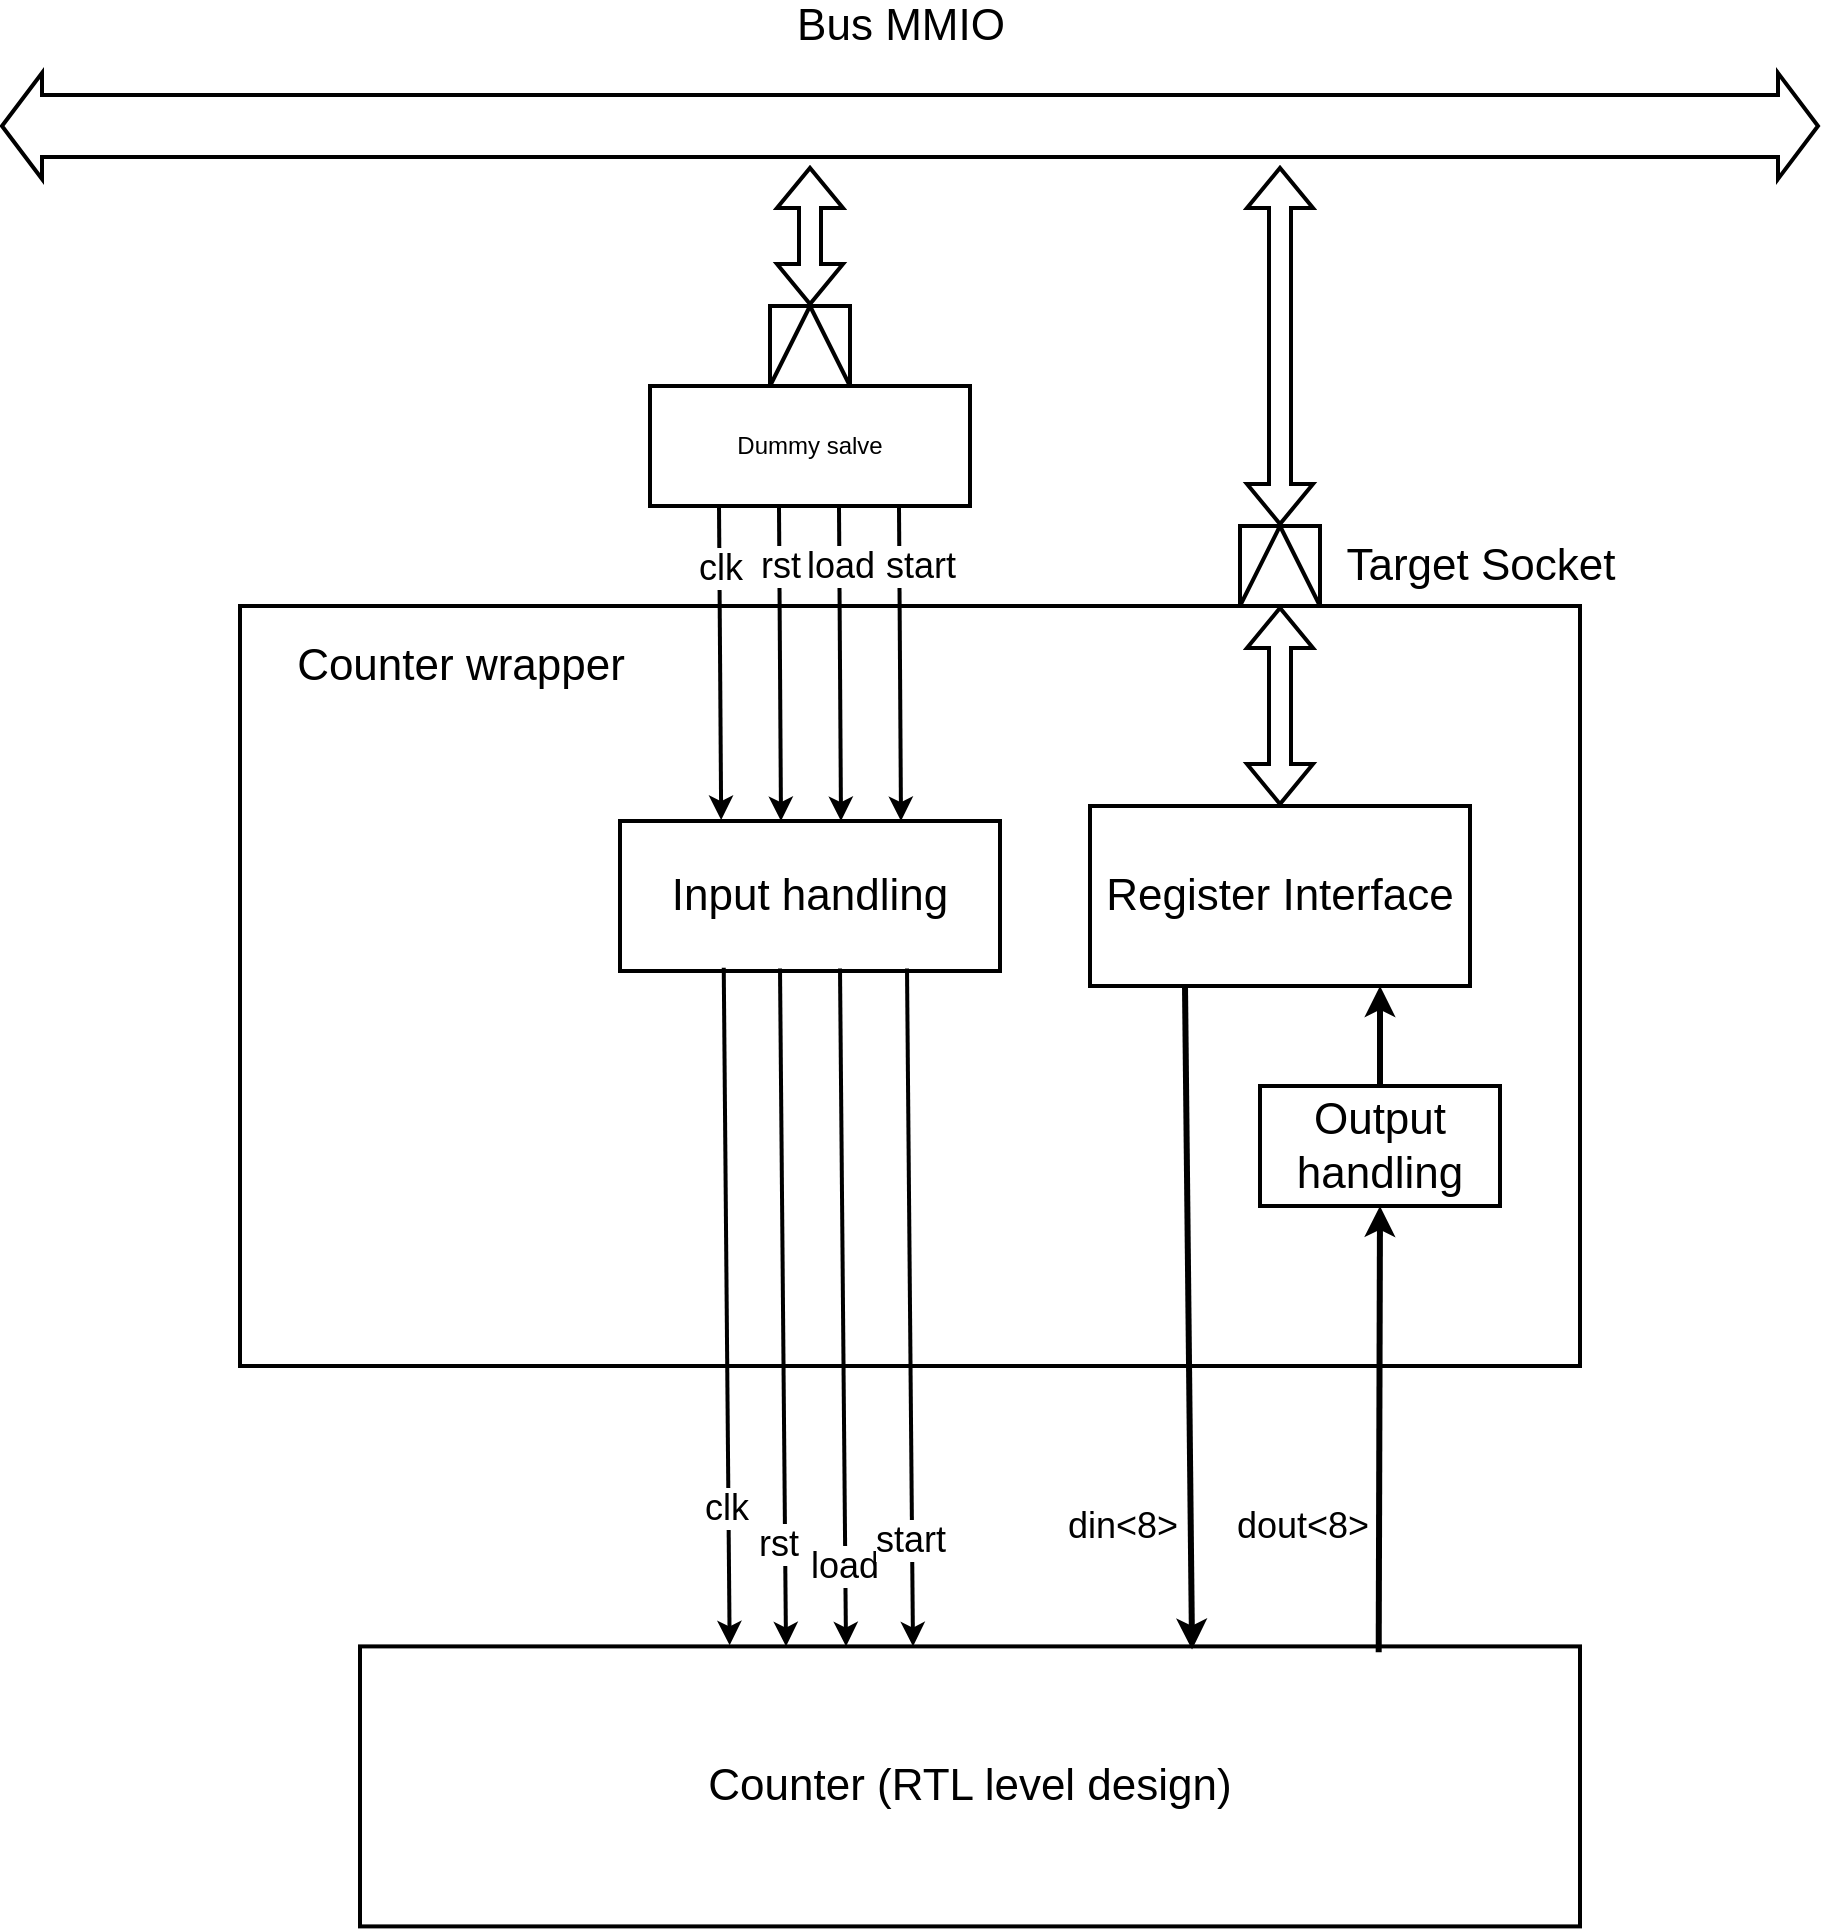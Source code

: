 <mxfile version="24.7.5">
  <diagram name="Counter" id="JUNGyigB4gi4Dt59CXMW">
    <mxGraphModel dx="2606" dy="1686" grid="0" gridSize="10" guides="1" tooltips="1" connect="1" arrows="1" fold="1" page="0" pageScale="1" pageWidth="850" pageHeight="1100" math="0" shadow="0">
      <root>
        <mxCell id="0" />
        <mxCell id="1" parent="0" />
        <mxCell id="6v0HzGc5-acVFd1LPyg0-1" value="" style="rounded=0;whiteSpace=wrap;html=1;strokeWidth=2;" vertex="1" parent="1">
          <mxGeometry x="-260" y="-80" width="670" height="380" as="geometry" />
        </mxCell>
        <mxCell id="6v0HzGc5-acVFd1LPyg0-2" value="" style="whiteSpace=wrap;html=1;aspect=fixed;strokeWidth=2;" vertex="1" parent="1">
          <mxGeometry x="240" y="-120" width="40" height="40" as="geometry" />
        </mxCell>
        <mxCell id="6v0HzGc5-acVFd1LPyg0-3" value="" style="endArrow=none;html=1;rounded=0;entryX=0.5;entryY=0;entryDx=0;entryDy=0;exitX=0;exitY=1;exitDx=0;exitDy=0;strokeWidth=2;" edge="1" source="6v0HzGc5-acVFd1LPyg0-2" target="6v0HzGc5-acVFd1LPyg0-2" parent="1">
          <mxGeometry width="50" height="50" relative="1" as="geometry">
            <mxPoint x="280" y="-54" as="sourcePoint" />
            <mxPoint x="330" y="-104" as="targetPoint" />
          </mxGeometry>
        </mxCell>
        <mxCell id="6v0HzGc5-acVFd1LPyg0-4" value="" style="endArrow=none;html=1;rounded=0;entryX=0.5;entryY=0;entryDx=0;entryDy=0;exitX=1;exitY=1;exitDx=0;exitDy=0;strokeWidth=2;" edge="1" source="6v0HzGc5-acVFd1LPyg0-2" target="6v0HzGc5-acVFd1LPyg0-2" parent="1">
          <mxGeometry width="50" height="50" relative="1" as="geometry">
            <mxPoint x="368" y="-48" as="sourcePoint" />
            <mxPoint x="434" y="-72" as="targetPoint" />
          </mxGeometry>
        </mxCell>
        <mxCell id="6v0HzGc5-acVFd1LPyg0-5" value="&lt;font style=&quot;font-size: 22px;&quot;&gt;Register Interface&lt;/font&gt;" style="rounded=0;whiteSpace=wrap;html=1;strokeWidth=2;" vertex="1" parent="1">
          <mxGeometry x="165" y="20" width="190" height="90" as="geometry" />
        </mxCell>
        <mxCell id="6v0HzGc5-acVFd1LPyg0-6" value="" style="shape=flexArrow;endArrow=classic;startArrow=classic;html=1;rounded=0;strokeWidth=2;" edge="1" parent="1">
          <mxGeometry width="100" height="100" relative="1" as="geometry">
            <mxPoint x="260" y="20" as="sourcePoint" />
            <mxPoint x="260" y="-80" as="targetPoint" />
          </mxGeometry>
        </mxCell>
        <mxCell id="6v0HzGc5-acVFd1LPyg0-7" value="&lt;font style=&quot;font-size: 22px;&quot;&gt;Target Socket&lt;/font&gt;" style="text;html=1;align=center;verticalAlign=middle;resizable=0;points=[];autosize=1;strokeColor=none;fillColor=none;" vertex="1" parent="1">
          <mxGeometry x="280" y="-120" width="160" height="40" as="geometry" />
        </mxCell>
        <mxCell id="6v0HzGc5-acVFd1LPyg0-8" value="&lt;font style=&quot;font-size: 22px;&quot;&gt;Counter (RTL level design)&lt;/font&gt;" style="rounded=0;whiteSpace=wrap;html=1;strokeWidth=2;" vertex="1" parent="1">
          <mxGeometry x="-200" y="440.2" width="610" height="140" as="geometry" />
        </mxCell>
        <mxCell id="6v0HzGc5-acVFd1LPyg0-9" value="&lt;font style=&quot;font-size: 22px;&quot;&gt;Counter wrapper&lt;/font&gt;" style="text;html=1;align=center;verticalAlign=middle;resizable=0;points=[];autosize=1;strokeColor=none;fillColor=none;" vertex="1" parent="1">
          <mxGeometry x="-245" y="-70" width="190" height="40" as="geometry" />
        </mxCell>
        <mxCell id="6v0HzGc5-acVFd1LPyg0-10" value="" style="endArrow=classic;html=1;rounded=0;exitX=0.25;exitY=1;exitDx=0;exitDy=0;entryX=0.682;entryY=0.011;entryDx=0;entryDy=0;entryPerimeter=0;strokeWidth=3;" edge="1" parent="1" source="6v0HzGc5-acVFd1LPyg0-5" target="6v0HzGc5-acVFd1LPyg0-8">
          <mxGeometry width="50" height="50" relative="1" as="geometry">
            <mxPoint x="220" y="510" as="sourcePoint" />
            <mxPoint x="270" y="460" as="targetPoint" />
          </mxGeometry>
        </mxCell>
        <mxCell id="6v0HzGc5-acVFd1LPyg0-12" value="&lt;font style=&quot;font-size: 18px;&quot;&gt;din&amp;lt;8&amp;gt;&lt;/font&gt;" style="edgeLabel;html=1;align=center;verticalAlign=middle;resizable=0;points=[];" vertex="1" connectable="0" parent="6v0HzGc5-acVFd1LPyg0-10">
          <mxGeometry x="0.61" y="1" relative="1" as="geometry">
            <mxPoint x="-36" y="3" as="offset" />
          </mxGeometry>
        </mxCell>
        <mxCell id="6v0HzGc5-acVFd1LPyg0-13" value="" style="endArrow=classic;html=1;rounded=0;exitX=0.835;exitY=0.021;exitDx=0;exitDy=0;exitPerimeter=0;strokeWidth=3;entryX=0.5;entryY=1;entryDx=0;entryDy=0;" edge="1" parent="1" source="6v0HzGc5-acVFd1LPyg0-8" target="6v0HzGc5-acVFd1LPyg0-16">
          <mxGeometry width="50" height="50" relative="1" as="geometry">
            <mxPoint x="310" y="530" as="sourcePoint" />
            <mxPoint x="309" y="230" as="targetPoint" />
          </mxGeometry>
        </mxCell>
        <mxCell id="6v0HzGc5-acVFd1LPyg0-14" value="&lt;font style=&quot;font-size: 18px;&quot;&gt;dout&amp;lt;8&amp;gt;&lt;/font&gt;" style="edgeLabel;html=1;align=center;verticalAlign=middle;resizable=0;points=[];" vertex="1" connectable="0" parent="6v0HzGc5-acVFd1LPyg0-13">
          <mxGeometry x="-0.634" y="-2" relative="1" as="geometry">
            <mxPoint x="-41" y="-22" as="offset" />
          </mxGeometry>
        </mxCell>
        <mxCell id="6v0HzGc5-acVFd1LPyg0-15" value="&lt;font style=&quot;font-size: 22px;&quot;&gt;Input handling&lt;/font&gt;" style="rounded=0;whiteSpace=wrap;html=1;strokeWidth=2;" vertex="1" parent="1">
          <mxGeometry x="-70" y="27.5" width="190" height="75" as="geometry" />
        </mxCell>
        <mxCell id="6v0HzGc5-acVFd1LPyg0-16" value="&lt;font style=&quot;font-size: 22px;&quot;&gt;Output handling&lt;/font&gt;" style="rounded=0;whiteSpace=wrap;html=1;strokeWidth=2;" vertex="1" parent="1">
          <mxGeometry x="250" y="160" width="120" height="60" as="geometry" />
        </mxCell>
        <mxCell id="6v0HzGc5-acVFd1LPyg0-17" value="" style="endArrow=classic;html=1;rounded=0;exitX=0.5;exitY=0;exitDx=0;exitDy=0;strokeWidth=3;" edge="1" parent="1" source="6v0HzGc5-acVFd1LPyg0-16">
          <mxGeometry width="50" height="50" relative="1" as="geometry">
            <mxPoint x="340" y="150" as="sourcePoint" />
            <mxPoint x="310" y="110" as="targetPoint" />
          </mxGeometry>
        </mxCell>
        <mxCell id="6v0HzGc5-acVFd1LPyg0-18" value="" style="endArrow=classic;html=1;rounded=0;entryX=0.111;entryY=-0.007;entryDx=0;entryDy=0;entryPerimeter=0;strokeWidth=2;" edge="1" parent="1">
          <mxGeometry width="50" height="50" relative="1" as="geometry">
            <mxPoint x="-20.5" y="-130" as="sourcePoint" />
            <mxPoint x="-19.41" y="26.975" as="targetPoint" />
          </mxGeometry>
        </mxCell>
        <mxCell id="6v0HzGc5-acVFd1LPyg0-27" value="&lt;font style=&quot;font-size: 18px;&quot;&gt;clk&lt;/font&gt;" style="edgeLabel;html=1;align=center;verticalAlign=middle;resizable=0;points=[];" vertex="1" connectable="0" parent="6v0HzGc5-acVFd1LPyg0-18">
          <mxGeometry x="-0.83" y="1" relative="1" as="geometry">
            <mxPoint x="-1" y="17" as="offset" />
          </mxGeometry>
        </mxCell>
        <mxCell id="6v0HzGc5-acVFd1LPyg0-19" value="" style="endArrow=classic;html=1;rounded=0;entryX=0.111;entryY=-0.007;entryDx=0;entryDy=0;entryPerimeter=0;strokeWidth=2;" edge="1" parent="1">
          <mxGeometry width="50" height="50" relative="1" as="geometry">
            <mxPoint x="9.5" y="-129.5" as="sourcePoint" />
            <mxPoint x="10.5" y="27.5" as="targetPoint" />
          </mxGeometry>
        </mxCell>
        <mxCell id="6v0HzGc5-acVFd1LPyg0-28" value="&lt;font style=&quot;font-size: 18px;&quot;&gt;rst&lt;/font&gt;" style="edgeLabel;html=1;align=center;verticalAlign=middle;resizable=0;points=[];" vertex="1" connectable="0" parent="6v0HzGc5-acVFd1LPyg0-19">
          <mxGeometry x="-0.906" y="-2" relative="1" as="geometry">
            <mxPoint x="2" y="22" as="offset" />
          </mxGeometry>
        </mxCell>
        <mxCell id="6v0HzGc5-acVFd1LPyg0-20" value="" style="endArrow=classic;html=1;rounded=0;entryX=0.111;entryY=-0.007;entryDx=0;entryDy=0;entryPerimeter=0;strokeWidth=2;" edge="1" parent="1">
          <mxGeometry width="50" height="50" relative="1" as="geometry">
            <mxPoint x="39.5" y="-129.5" as="sourcePoint" />
            <mxPoint x="40.5" y="27.5" as="targetPoint" />
          </mxGeometry>
        </mxCell>
        <mxCell id="6v0HzGc5-acVFd1LPyg0-29" value="&lt;font style=&quot;font-size: 18px;&quot;&gt;load&lt;/font&gt;" style="edgeLabel;html=1;align=center;verticalAlign=middle;resizable=0;points=[];" vertex="1" connectable="0" parent="6v0HzGc5-acVFd1LPyg0-20">
          <mxGeometry x="-0.853" y="-1" relative="1" as="geometry">
            <mxPoint x="1" y="18" as="offset" />
          </mxGeometry>
        </mxCell>
        <mxCell id="6v0HzGc5-acVFd1LPyg0-21" value="" style="endArrow=classic;html=1;rounded=0;entryX=0.111;entryY=-0.007;entryDx=0;entryDy=0;entryPerimeter=0;strokeWidth=2;" edge="1" parent="1">
          <mxGeometry width="50" height="50" relative="1" as="geometry">
            <mxPoint x="69.5" y="-129.5" as="sourcePoint" />
            <mxPoint x="70.5" y="27.5" as="targetPoint" />
          </mxGeometry>
        </mxCell>
        <mxCell id="6v0HzGc5-acVFd1LPyg0-30" value="&lt;font style=&quot;font-size: 18px;&quot;&gt;start&lt;/font&gt;" style="edgeLabel;html=1;align=center;verticalAlign=middle;resizable=0;points=[];" vertex="1" connectable="0" parent="6v0HzGc5-acVFd1LPyg0-21">
          <mxGeometry x="-0.845" y="1" relative="1" as="geometry">
            <mxPoint x="9" y="17" as="offset" />
          </mxGeometry>
        </mxCell>
        <mxCell id="6v0HzGc5-acVFd1LPyg0-22" value="" style="endArrow=classic;html=1;rounded=0;exitX=0.273;exitY=0.978;exitDx=0;exitDy=0;exitPerimeter=0;entryX=0.303;entryY=-0.004;entryDx=0;entryDy=0;entryPerimeter=0;strokeWidth=2;" edge="1" parent="1" source="6v0HzGc5-acVFd1LPyg0-15" target="6v0HzGc5-acVFd1LPyg0-8">
          <mxGeometry width="50" height="50" relative="1" as="geometry">
            <mxPoint x="-10" y="400" as="sourcePoint" />
            <mxPoint x="40" y="350" as="targetPoint" />
          </mxGeometry>
        </mxCell>
        <mxCell id="6v0HzGc5-acVFd1LPyg0-31" value="&lt;font style=&quot;font-size: 18px;&quot;&gt;clk&lt;/font&gt;" style="edgeLabel;html=1;align=center;verticalAlign=middle;resizable=0;points=[];" vertex="1" connectable="0" parent="6v0HzGc5-acVFd1LPyg0-22">
          <mxGeometry x="0.709" y="-2" relative="1" as="geometry">
            <mxPoint y="-20" as="offset" />
          </mxGeometry>
        </mxCell>
        <mxCell id="6v0HzGc5-acVFd1LPyg0-23" value="" style="endArrow=classic;html=1;rounded=0;exitX=0.273;exitY=0.978;exitDx=0;exitDy=0;exitPerimeter=0;entryX=0.303;entryY=-0.004;entryDx=0;entryDy=0;entryPerimeter=0;strokeWidth=2;" edge="1" parent="1">
          <mxGeometry width="50" height="50" relative="1" as="geometry">
            <mxPoint x="10" y="101.2" as="sourcePoint" />
            <mxPoint x="13" y="440.2" as="targetPoint" />
          </mxGeometry>
        </mxCell>
        <mxCell id="6v0HzGc5-acVFd1LPyg0-32" value="&lt;font style=&quot;font-size: 18px;&quot;&gt;rst&lt;/font&gt;" style="edgeLabel;html=1;align=center;verticalAlign=middle;resizable=0;points=[];" vertex="1" connectable="0" parent="6v0HzGc5-acVFd1LPyg0-23">
          <mxGeometry x="0.696" y="-4" relative="1" as="geometry">
            <mxPoint as="offset" />
          </mxGeometry>
        </mxCell>
        <mxCell id="6v0HzGc5-acVFd1LPyg0-24" value="" style="endArrow=classic;html=1;rounded=0;exitX=0.273;exitY=0.978;exitDx=0;exitDy=0;exitPerimeter=0;entryX=0.303;entryY=-0.004;entryDx=0;entryDy=0;entryPerimeter=0;strokeWidth=2;" edge="1" parent="1">
          <mxGeometry width="50" height="50" relative="1" as="geometry">
            <mxPoint x="40" y="101.2" as="sourcePoint" />
            <mxPoint x="43" y="440.2" as="targetPoint" />
          </mxGeometry>
        </mxCell>
        <mxCell id="6v0HzGc5-acVFd1LPyg0-33" value="&lt;font style=&quot;font-size: 18px;&quot;&gt;load&lt;/font&gt;" style="edgeLabel;html=1;align=center;verticalAlign=middle;resizable=0;points=[];" vertex="1" connectable="0" parent="6v0HzGc5-acVFd1LPyg0-24">
          <mxGeometry x="0.68" y="-1" relative="1" as="geometry">
            <mxPoint y="14" as="offset" />
          </mxGeometry>
        </mxCell>
        <mxCell id="6v0HzGc5-acVFd1LPyg0-25" value="" style="endArrow=classic;html=1;rounded=0;exitX=0.273;exitY=0.978;exitDx=0;exitDy=0;exitPerimeter=0;entryX=0.303;entryY=-0.004;entryDx=0;entryDy=0;entryPerimeter=0;strokeWidth=2;" edge="1" parent="1">
          <mxGeometry width="50" height="50" relative="1" as="geometry">
            <mxPoint x="73.5" y="101.2" as="sourcePoint" />
            <mxPoint x="76.5" y="440.2" as="targetPoint" />
          </mxGeometry>
        </mxCell>
        <mxCell id="6v0HzGc5-acVFd1LPyg0-34" value="&lt;font style=&quot;font-size: 18px;&quot;&gt;start&lt;/font&gt;" style="edgeLabel;html=1;align=center;verticalAlign=middle;resizable=0;points=[];" vertex="1" connectable="0" parent="6v0HzGc5-acVFd1LPyg0-25">
          <mxGeometry x="0.686" y="2" relative="1" as="geometry">
            <mxPoint x="-3" as="offset" />
          </mxGeometry>
        </mxCell>
        <mxCell id="6v0HzGc5-acVFd1LPyg0-35" value="" style="shape=flexArrow;endArrow=classic;startArrow=classic;html=1;rounded=0;width=30;strokeWidth=2;" edge="1" parent="1">
          <mxGeometry width="100" height="100" relative="1" as="geometry">
            <mxPoint x="-380" y="-320" as="sourcePoint" />
            <mxPoint x="530" y="-320" as="targetPoint" />
          </mxGeometry>
        </mxCell>
        <mxCell id="6v0HzGc5-acVFd1LPyg0-36" value="&lt;font style=&quot;font-size: 22px;&quot;&gt;Bus MMIO&lt;/font&gt;" style="edgeLabel;html=1;align=center;verticalAlign=middle;resizable=0;points=[];" vertex="1" connectable="0" parent="6v0HzGc5-acVFd1LPyg0-35">
          <mxGeometry x="0.167" relative="1" as="geometry">
            <mxPoint x="-81" y="-50" as="offset" />
          </mxGeometry>
        </mxCell>
        <mxCell id="6v0HzGc5-acVFd1LPyg0-37" value="" style="shape=flexArrow;endArrow=classic;startArrow=classic;html=1;rounded=0;strokeWidth=2;" edge="1" parent="1">
          <mxGeometry width="100" height="100" relative="1" as="geometry">
            <mxPoint x="260" y="-120" as="sourcePoint" />
            <mxPoint x="260" y="-300" as="targetPoint" />
          </mxGeometry>
        </mxCell>
        <mxCell id="6v0HzGc5-acVFd1LPyg0-38" value="Dummy salve" style="rounded=0;whiteSpace=wrap;html=1;strokeWidth=2;" vertex="1" parent="1">
          <mxGeometry x="-55" y="-190" width="160" height="60" as="geometry" />
        </mxCell>
        <mxCell id="6v0HzGc5-acVFd1LPyg0-39" value="" style="whiteSpace=wrap;html=1;aspect=fixed;strokeWidth=2;" vertex="1" parent="1">
          <mxGeometry x="5" y="-230" width="40" height="40" as="geometry" />
        </mxCell>
        <mxCell id="6v0HzGc5-acVFd1LPyg0-40" value="" style="endArrow=none;html=1;rounded=0;entryX=0.5;entryY=0;entryDx=0;entryDy=0;exitX=0;exitY=1;exitDx=0;exitDy=0;strokeWidth=2;" edge="1" source="6v0HzGc5-acVFd1LPyg0-39" target="6v0HzGc5-acVFd1LPyg0-39" parent="1">
          <mxGeometry width="50" height="50" relative="1" as="geometry">
            <mxPoint x="45" y="-164" as="sourcePoint" />
            <mxPoint x="95" y="-214" as="targetPoint" />
          </mxGeometry>
        </mxCell>
        <mxCell id="6v0HzGc5-acVFd1LPyg0-41" value="" style="endArrow=none;html=1;rounded=0;entryX=0.5;entryY=0;entryDx=0;entryDy=0;exitX=1;exitY=1;exitDx=0;exitDy=0;strokeWidth=2;" edge="1" source="6v0HzGc5-acVFd1LPyg0-39" target="6v0HzGc5-acVFd1LPyg0-39" parent="1">
          <mxGeometry width="50" height="50" relative="1" as="geometry">
            <mxPoint x="133" y="-158" as="sourcePoint" />
            <mxPoint x="199" y="-182" as="targetPoint" />
          </mxGeometry>
        </mxCell>
        <mxCell id="6v0HzGc5-acVFd1LPyg0-42" value="" style="shape=flexArrow;endArrow=classic;startArrow=classic;html=1;rounded=0;exitX=0.5;exitY=0;exitDx=0;exitDy=0;strokeWidth=2;" edge="1" parent="1" source="6v0HzGc5-acVFd1LPyg0-39">
          <mxGeometry width="100" height="100" relative="1" as="geometry">
            <mxPoint x="70" y="-250" as="sourcePoint" />
            <mxPoint x="25" y="-300" as="targetPoint" />
          </mxGeometry>
        </mxCell>
      </root>
    </mxGraphModel>
  </diagram>
</mxfile>
